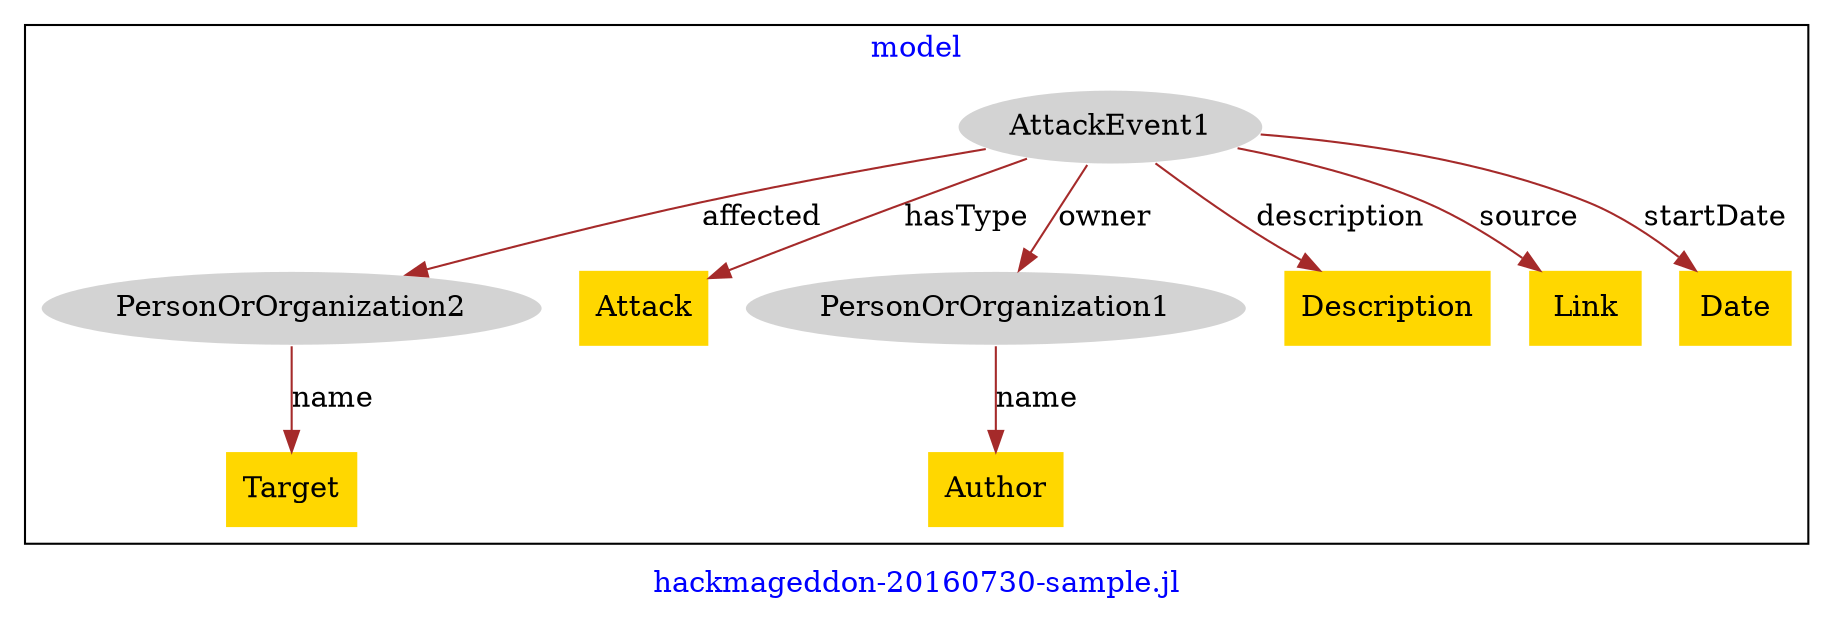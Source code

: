 digraph n0 {
fontcolor="blue"
remincross="true"
label="hackmageddon-20160730-sample.jl"
subgraph cluster {
label="model"
n2[style="filled",color="white",fillcolor="lightgray",label="AttackEvent1"];
n3[style="filled",color="white",fillcolor="lightgray",label="PersonOrOrganization2"];
n4[shape="plaintext",style="filled",fillcolor="gold",label="Attack"];
n5[style="filled",color="white",fillcolor="lightgray",label="PersonOrOrganization1"];
n6[shape="plaintext",style="filled",fillcolor="gold",label="Description"];
n7[shape="plaintext",style="filled",fillcolor="gold",label="Link"];
n8[shape="plaintext",style="filled",fillcolor="gold",label="Date"];
n9[shape="plaintext",style="filled",fillcolor="gold",label="Author"];
n10[shape="plaintext",style="filled",fillcolor="gold",label="Target"];
}
n2 -> n3[color="brown",fontcolor="black",label="affected"]
n2 -> n4[color="brown",fontcolor="black",label="hasType"]
n2 -> n5[color="brown",fontcolor="black",label="owner"]
n2 -> n6[color="brown",fontcolor="black",label="description"]
n2 -> n7[color="brown",fontcolor="black",label="source"]
n2 -> n8[color="brown",fontcolor="black",label="startDate"]
n5 -> n9[color="brown",fontcolor="black",label="name"]
n3 -> n10[color="brown",fontcolor="black",label="name"]
}
